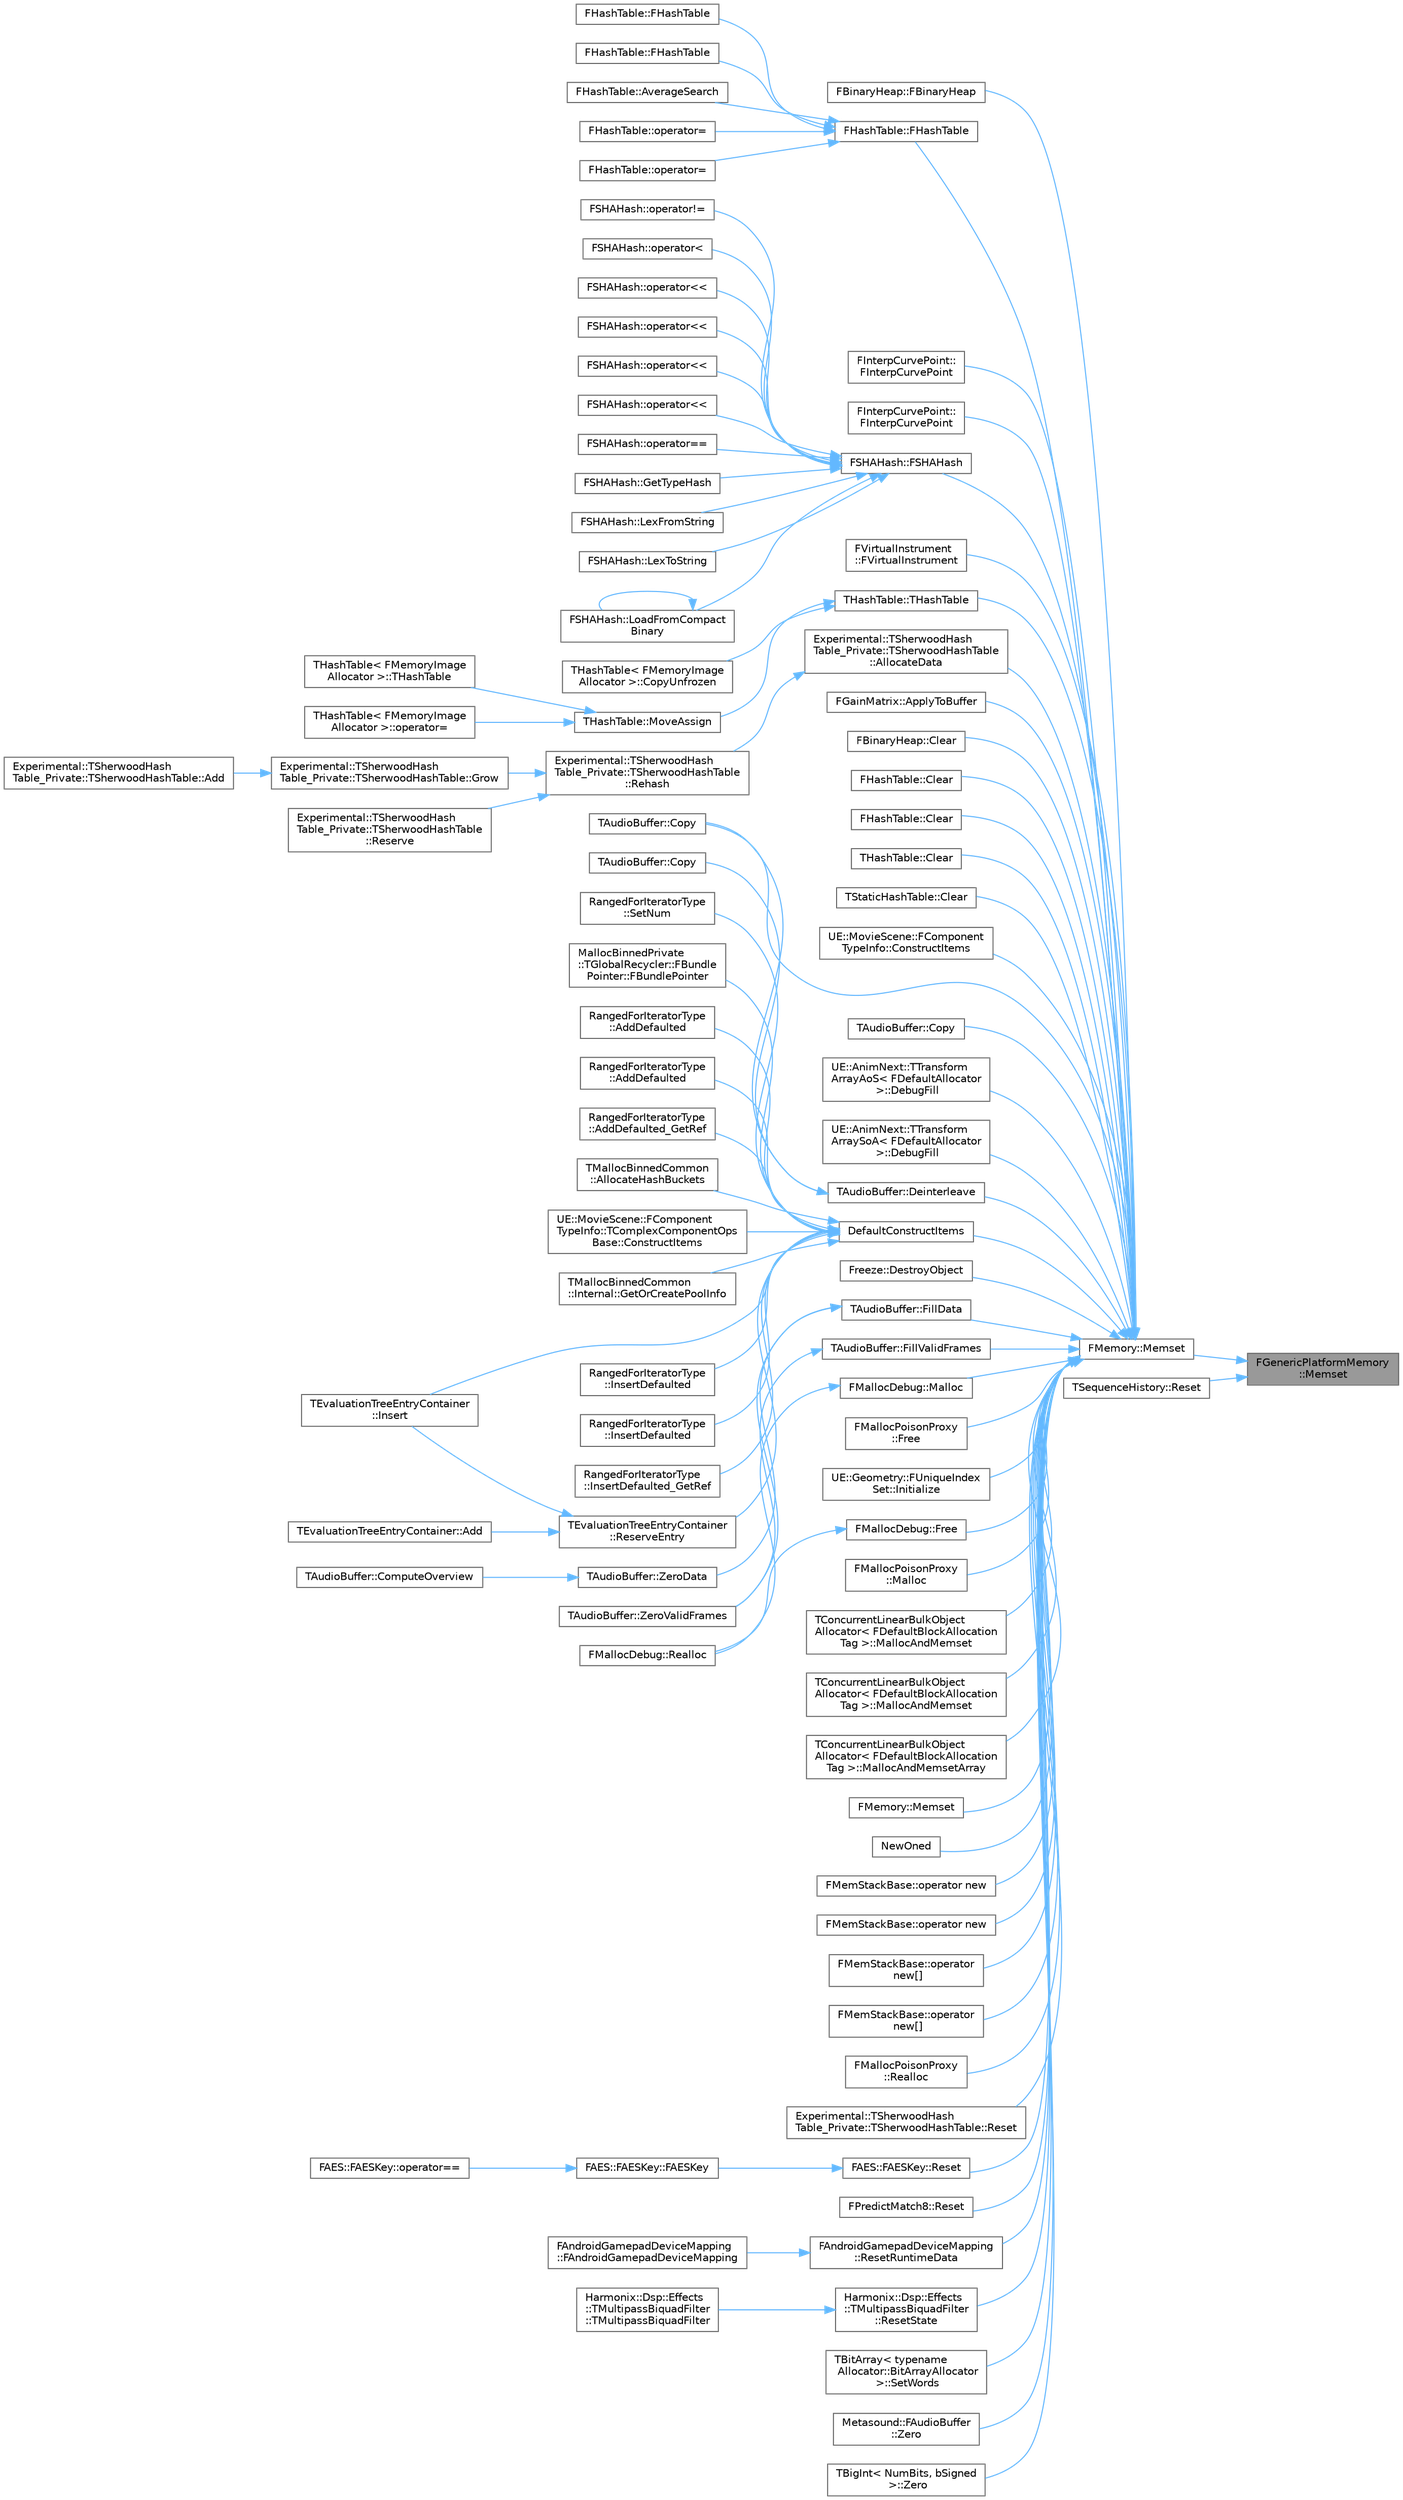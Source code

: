 digraph "FGenericPlatformMemory::Memset"
{
 // INTERACTIVE_SVG=YES
 // LATEX_PDF_SIZE
  bgcolor="transparent";
  edge [fontname=Helvetica,fontsize=10,labelfontname=Helvetica,labelfontsize=10];
  node [fontname=Helvetica,fontsize=10,shape=box,height=0.2,width=0.4];
  rankdir="RL";
  Node1 [id="Node000001",label="FGenericPlatformMemory\l::Memset",height=0.2,width=0.4,color="gray40", fillcolor="grey60", style="filled", fontcolor="black",tooltip=" "];
  Node1 -> Node2 [id="edge1_Node000001_Node000002",dir="back",color="steelblue1",style="solid",tooltip=" "];
  Node2 [id="Node000002",label="FMemory::Memset",height=0.2,width=0.4,color="grey40", fillcolor="white", style="filled",URL="$de/d4a/structFMemory.html#a43a3e8842ca723b208628f1bcdde41a0",tooltip=" "];
  Node2 -> Node3 [id="edge2_Node000002_Node000003",dir="back",color="steelblue1",style="solid",tooltip=" "];
  Node3 [id="Node000003",label="FBinaryHeap::FBinaryHeap",height=0.2,width=0.4,color="grey40", fillcolor="white", style="filled",URL="$dc/d1e/classFBinaryHeap.html#afa564934c5ff1e7a565a8654eb0a4800",tooltip=" "];
  Node2 -> Node4 [id="edge3_Node000002_Node000004",dir="back",color="steelblue1",style="solid",tooltip=" "];
  Node4 [id="Node000004",label="FHashTable::FHashTable",height=0.2,width=0.4,color="grey40", fillcolor="white", style="filled",URL="$d8/d18/classFHashTable.html#a98842a0df0e33a9e1c1fdc6d0244c987",tooltip=" "];
  Node4 -> Node5 [id="edge4_Node000004_Node000005",dir="back",color="steelblue1",style="solid",tooltip=" "];
  Node5 [id="Node000005",label="FHashTable::FHashTable",height=0.2,width=0.4,color="grey40", fillcolor="white", style="filled",URL="$d8/d18/classFHashTable.html#af2ad75b98ad000ef4a0300c2a09d4660",tooltip=" "];
  Node4 -> Node6 [id="edge5_Node000004_Node000006",dir="back",color="steelblue1",style="solid",tooltip=" "];
  Node6 [id="Node000006",label="FHashTable::FHashTable",height=0.2,width=0.4,color="grey40", fillcolor="white", style="filled",URL="$d8/d18/classFHashTable.html#a7baeb5c725183ef6ba178bd6c1cf9098",tooltip=" "];
  Node4 -> Node7 [id="edge6_Node000004_Node000007",dir="back",color="steelblue1",style="solid",tooltip=" "];
  Node7 [id="Node000007",label="FHashTable::AverageSearch",height=0.2,width=0.4,color="grey40", fillcolor="white", style="filled",URL="$d8/d18/classFHashTable.html#a19a588390e033739ba3e97005da353ac",tooltip=" "];
  Node4 -> Node8 [id="edge7_Node000004_Node000008",dir="back",color="steelblue1",style="solid",tooltip=" "];
  Node8 [id="Node000008",label="FHashTable::operator=",height=0.2,width=0.4,color="grey40", fillcolor="white", style="filled",URL="$d8/d18/classFHashTable.html#ae9a2ca5869c89276af8abf9e73eaf667",tooltip=" "];
  Node4 -> Node9 [id="edge8_Node000004_Node000009",dir="back",color="steelblue1",style="solid",tooltip=" "];
  Node9 [id="Node000009",label="FHashTable::operator=",height=0.2,width=0.4,color="grey40", fillcolor="white", style="filled",URL="$d8/d18/classFHashTable.html#aae437cd91a4ac8c8762435e09425a277",tooltip=" "];
  Node2 -> Node10 [id="edge9_Node000002_Node000010",dir="back",color="steelblue1",style="solid",tooltip=" "];
  Node10 [id="Node000010",label="FInterpCurvePoint::\lFInterpCurvePoint",height=0.2,width=0.4,color="grey40", fillcolor="white", style="filled",URL="$d0/d9d/classFInterpCurvePoint.html#a5e039a08da68fccae4bc4dc097a4abe7",tooltip="Constructor."];
  Node2 -> Node11 [id="edge10_Node000002_Node000011",dir="back",color="steelblue1",style="solid",tooltip=" "];
  Node11 [id="Node000011",label="FInterpCurvePoint::\lFInterpCurvePoint",height=0.2,width=0.4,color="grey40", fillcolor="white", style="filled",URL="$d0/d9d/classFInterpCurvePoint.html#aa7b9dd6134738dcff25d214e3b43579b",tooltip="Constructor which initializes all components to zero."];
  Node2 -> Node12 [id="edge11_Node000002_Node000012",dir="back",color="steelblue1",style="solid",tooltip=" "];
  Node12 [id="Node000012",label="FSHAHash::FSHAHash",height=0.2,width=0.4,color="grey40", fillcolor="white", style="filled",URL="$df/d38/classFSHAHash.html#a9fb02e35dbd829beb3473f10fadff2e4",tooltip=" "];
  Node12 -> Node13 [id="edge12_Node000012_Node000013",dir="back",color="steelblue1",style="solid",tooltip=" "];
  Node13 [id="Node000013",label="FSHAHash::GetTypeHash",height=0.2,width=0.4,color="grey40", fillcolor="white", style="filled",URL="$df/d38/classFSHAHash.html#a0298f769ebb1ac64d1b4ee8cba995612",tooltip=" "];
  Node12 -> Node14 [id="edge13_Node000012_Node000014",dir="back",color="steelblue1",style="solid",tooltip=" "];
  Node14 [id="Node000014",label="FSHAHash::LexFromString",height=0.2,width=0.4,color="grey40", fillcolor="white", style="filled",URL="$df/d38/classFSHAHash.html#ad901167722360f4b5cc9f60ce6a108e6",tooltip=" "];
  Node12 -> Node15 [id="edge14_Node000012_Node000015",dir="back",color="steelblue1",style="solid",tooltip=" "];
  Node15 [id="Node000015",label="FSHAHash::LexToString",height=0.2,width=0.4,color="grey40", fillcolor="white", style="filled",URL="$df/d38/classFSHAHash.html#a74c94ef331f2a8017f138b1f7e36430a",tooltip=" "];
  Node12 -> Node16 [id="edge15_Node000012_Node000016",dir="back",color="steelblue1",style="solid",tooltip=" "];
  Node16 [id="Node000016",label="FSHAHash::LoadFromCompact\lBinary",height=0.2,width=0.4,color="grey40", fillcolor="white", style="filled",URL="$df/d38/classFSHAHash.html#aa873c905988d47bcc412906649aa0a3b",tooltip=" "];
  Node16 -> Node16 [id="edge16_Node000016_Node000016",dir="back",color="steelblue1",style="solid",tooltip=" "];
  Node12 -> Node17 [id="edge17_Node000012_Node000017",dir="back",color="steelblue1",style="solid",tooltip=" "];
  Node17 [id="Node000017",label="FSHAHash::operator!=",height=0.2,width=0.4,color="grey40", fillcolor="white", style="filled",URL="$df/d38/classFSHAHash.html#a9ecdf0605fc8973b16cdb28e86395b17",tooltip=" "];
  Node12 -> Node18 [id="edge18_Node000012_Node000018",dir="back",color="steelblue1",style="solid",tooltip=" "];
  Node18 [id="Node000018",label="FSHAHash::operator\<",height=0.2,width=0.4,color="grey40", fillcolor="white", style="filled",URL="$df/d38/classFSHAHash.html#a57b423d6cc20dd691a2ff8b990602182",tooltip=" "];
  Node12 -> Node19 [id="edge19_Node000012_Node000019",dir="back",color="steelblue1",style="solid",tooltip=" "];
  Node19 [id="Node000019",label="FSHAHash::operator\<\<",height=0.2,width=0.4,color="grey40", fillcolor="white", style="filled",URL="$df/d38/classFSHAHash.html#aee4b479b1056ce597bce80b022f08c0e",tooltip=" "];
  Node12 -> Node20 [id="edge20_Node000012_Node000020",dir="back",color="steelblue1",style="solid",tooltip=" "];
  Node20 [id="Node000020",label="FSHAHash::operator\<\<",height=0.2,width=0.4,color="grey40", fillcolor="white", style="filled",URL="$df/d38/classFSHAHash.html#a31e961810ea300405e4a21f9d3104be4",tooltip=" "];
  Node12 -> Node21 [id="edge21_Node000012_Node000021",dir="back",color="steelblue1",style="solid",tooltip=" "];
  Node21 [id="Node000021",label="FSHAHash::operator\<\<",height=0.2,width=0.4,color="grey40", fillcolor="white", style="filled",URL="$df/d38/classFSHAHash.html#a122be13ec3bf2e9a706dfdeff2b6863e",tooltip=" "];
  Node12 -> Node22 [id="edge22_Node000012_Node000022",dir="back",color="steelblue1",style="solid",tooltip=" "];
  Node22 [id="Node000022",label="FSHAHash::operator\<\<",height=0.2,width=0.4,color="grey40", fillcolor="white", style="filled",URL="$df/d38/classFSHAHash.html#a47028af5b2671411289f808fe44903fc",tooltip=" "];
  Node12 -> Node23 [id="edge23_Node000012_Node000023",dir="back",color="steelblue1",style="solid",tooltip=" "];
  Node23 [id="Node000023",label="FSHAHash::operator==",height=0.2,width=0.4,color="grey40", fillcolor="white", style="filled",URL="$df/d38/classFSHAHash.html#a7e3bd734dddc7837f6df56e09251cfd9",tooltip=" "];
  Node2 -> Node24 [id="edge24_Node000002_Node000024",dir="back",color="steelblue1",style="solid",tooltip=" "];
  Node24 [id="Node000024",label="FVirtualInstrument\l::FVirtualInstrument",height=0.2,width=0.4,color="grey40", fillcolor="white", style="filled",URL="$d3/d75/classFVirtualInstrument.html#a98aba69c438d38837f45798775ec73e3",tooltip=" "];
  Node2 -> Node25 [id="edge25_Node000002_Node000025",dir="back",color="steelblue1",style="solid",tooltip=" "];
  Node25 [id="Node000025",label="THashTable::THashTable",height=0.2,width=0.4,color="grey40", fillcolor="white", style="filled",URL="$d7/d61/classTHashTable.html#a03025107e4e2274d3bc84a254d8da8da",tooltip=" "];
  Node25 -> Node26 [id="edge26_Node000025_Node000026",dir="back",color="steelblue1",style="solid",tooltip=" "];
  Node26 [id="Node000026",label="THashTable\< FMemoryImage\lAllocator \>::CopyUnfrozen",height=0.2,width=0.4,color="grey40", fillcolor="white", style="filled",URL="$d7/d61/classTHashTable.html#a13be95514b6e746f5e0fccad61cf4ce5",tooltip=" "];
  Node25 -> Node27 [id="edge27_Node000025_Node000027",dir="back",color="steelblue1",style="solid",tooltip=" "];
  Node27 [id="Node000027",label="THashTable::MoveAssign",height=0.2,width=0.4,color="grey40", fillcolor="white", style="filled",URL="$d7/d61/classTHashTable.html#a11f34632e7f2e06ba4c09116fe58a1c0",tooltip=" "];
  Node27 -> Node28 [id="edge28_Node000027_Node000028",dir="back",color="steelblue1",style="solid",tooltip=" "];
  Node28 [id="Node000028",label="THashTable\< FMemoryImage\lAllocator \>::THashTable",height=0.2,width=0.4,color="grey40", fillcolor="white", style="filled",URL="$d7/d61/classTHashTable.html#a42c857f6e6ded81330bb443dcd9454d4",tooltip=" "];
  Node27 -> Node29 [id="edge29_Node000027_Node000029",dir="back",color="steelblue1",style="solid",tooltip=" "];
  Node29 [id="Node000029",label="THashTable\< FMemoryImage\lAllocator \>::operator=",height=0.2,width=0.4,color="grey40", fillcolor="white", style="filled",URL="$d7/d61/classTHashTable.html#adc3cfebe879e0a6e051d080d480a923a",tooltip=" "];
  Node2 -> Node30 [id="edge30_Node000002_Node000030",dir="back",color="steelblue1",style="solid",tooltip=" "];
  Node30 [id="Node000030",label="Experimental::TSherwoodHash\lTable_Private::TSherwoodHashTable\l::AllocateData",height=0.2,width=0.4,color="grey40", fillcolor="white", style="filled",URL="$dd/d04/structExperimental_1_1TSherwoodHashTable__Private_1_1TSherwoodHashTable.html#a7f08078b680ece3a42f55b684de01e10",tooltip=" "];
  Node30 -> Node31 [id="edge31_Node000030_Node000031",dir="back",color="steelblue1",style="solid",tooltip=" "];
  Node31 [id="Node000031",label="Experimental::TSherwoodHash\lTable_Private::TSherwoodHashTable\l::Rehash",height=0.2,width=0.4,color="grey40", fillcolor="white", style="filled",URL="$dd/d04/structExperimental_1_1TSherwoodHashTable__Private_1_1TSherwoodHashTable.html#ab7ac93b4bb0ca5aa43939e1904ef7b2b",tooltip=" "];
  Node31 -> Node32 [id="edge32_Node000031_Node000032",dir="back",color="steelblue1",style="solid",tooltip=" "];
  Node32 [id="Node000032",label="Experimental::TSherwoodHash\lTable_Private::TSherwoodHashTable::Grow",height=0.2,width=0.4,color="grey40", fillcolor="white", style="filled",URL="$dd/d04/structExperimental_1_1TSherwoodHashTable__Private_1_1TSherwoodHashTable.html#a0d4586aefadc5578e63d36b7aa017fa6",tooltip=" "];
  Node32 -> Node33 [id="edge33_Node000032_Node000033",dir="back",color="steelblue1",style="solid",tooltip=" "];
  Node33 [id="Node000033",label="Experimental::TSherwoodHash\lTable_Private::TSherwoodHashTable::Add",height=0.2,width=0.4,color="grey40", fillcolor="white", style="filled",URL="$dd/d04/structExperimental_1_1TSherwoodHashTable__Private_1_1TSherwoodHashTable.html#ae790efd571d469c3dfef284bb37c0bd8",tooltip=" "];
  Node31 -> Node34 [id="edge34_Node000031_Node000034",dir="back",color="steelblue1",style="solid",tooltip=" "];
  Node34 [id="Node000034",label="Experimental::TSherwoodHash\lTable_Private::TSherwoodHashTable\l::Reserve",height=0.2,width=0.4,color="grey40", fillcolor="white", style="filled",URL="$dd/d04/structExperimental_1_1TSherwoodHashTable__Private_1_1TSherwoodHashTable.html#a0df24f9afcbc9eec61f0ae01b9c66cfd",tooltip=" "];
  Node2 -> Node35 [id="edge35_Node000002_Node000035",dir="back",color="steelblue1",style="solid",tooltip=" "];
  Node35 [id="Node000035",label="FGainMatrix::ApplyToBuffer",height=0.2,width=0.4,color="grey40", fillcolor="white", style="filled",URL="$d6/d15/classFGainMatrix.html#a3fe432d253afc42d032248c4715df64a",tooltip=" "];
  Node2 -> Node36 [id="edge36_Node000002_Node000036",dir="back",color="steelblue1",style="solid",tooltip=" "];
  Node36 [id="Node000036",label="FBinaryHeap::Clear",height=0.2,width=0.4,color="grey40", fillcolor="white", style="filled",URL="$dc/d1e/classFBinaryHeap.html#abee55f94a52834eb125d47520354e8a1",tooltip=" "];
  Node2 -> Node37 [id="edge37_Node000002_Node000037",dir="back",color="steelblue1",style="solid",tooltip=" "];
  Node37 [id="Node000037",label="FHashTable::Clear",height=0.2,width=0.4,color="grey40", fillcolor="white", style="filled",URL="$d8/d18/classFHashTable.html#a2709cdf0b98c15f79d2a747c7c5de322",tooltip=" "];
  Node2 -> Node38 [id="edge38_Node000002_Node000038",dir="back",color="steelblue1",style="solid",tooltip=" "];
  Node38 [id="Node000038",label="FHashTable::Clear",height=0.2,width=0.4,color="grey40", fillcolor="white", style="filled",URL="$d8/d18/classFHashTable.html#a54b7cacdddb8228876bf99f6592672e7",tooltip=" "];
  Node2 -> Node39 [id="edge39_Node000002_Node000039",dir="back",color="steelblue1",style="solid",tooltip=" "];
  Node39 [id="Node000039",label="THashTable::Clear",height=0.2,width=0.4,color="grey40", fillcolor="white", style="filled",URL="$d7/d61/classTHashTable.html#a59e5e2b88825930142c72dcf2aa15ff4",tooltip=" "];
  Node2 -> Node40 [id="edge40_Node000002_Node000040",dir="back",color="steelblue1",style="solid",tooltip=" "];
  Node40 [id="Node000040",label="TStaticHashTable::Clear",height=0.2,width=0.4,color="grey40", fillcolor="white", style="filled",URL="$dc/d7b/classTStaticHashTable.html#a791710c98bf228c62d985037d44e35bc",tooltip=" "];
  Node2 -> Node41 [id="edge41_Node000002_Node000041",dir="back",color="steelblue1",style="solid",tooltip=" "];
  Node41 [id="Node000041",label="UE::MovieScene::FComponent\lTypeInfo::ConstructItems",height=0.2,width=0.4,color="grey40", fillcolor="white", style="filled",URL="$dd/d04/structUE_1_1MovieScene_1_1FComponentTypeInfo.html#a92a59efc5bba0fdf9ba8fce101793ca8",tooltip="Construct a contiguous array of components."];
  Node2 -> Node42 [id="edge42_Node000002_Node000042",dir="back",color="steelblue1",style="solid",tooltip=" "];
  Node42 [id="Node000042",label="TAudioBuffer::Copy",height=0.2,width=0.4,color="grey40", fillcolor="white", style="filled",URL="$d6/d2f/classTAudioBuffer.html#af12fae149416f72f1fa354594d8c591f",tooltip=" "];
  Node2 -> Node43 [id="edge43_Node000002_Node000043",dir="back",color="steelblue1",style="solid",tooltip=" "];
  Node43 [id="Node000043",label="TAudioBuffer::Copy",height=0.2,width=0.4,color="grey40", fillcolor="white", style="filled",URL="$d6/d2f/classTAudioBuffer.html#a090007d5ace496115e1ef51a9cdadc33",tooltip=" "];
  Node2 -> Node44 [id="edge44_Node000002_Node000044",dir="back",color="steelblue1",style="solid",tooltip=" "];
  Node44 [id="Node000044",label="UE::AnimNext::TTransform\lArrayAoS\< FDefaultAllocator\l \>::DebugFill",height=0.2,width=0.4,color="grey40", fillcolor="white", style="filled",URL="$d5/d64/structUE_1_1AnimNext_1_1TTransformArrayAoS.html#ae1e3ec235e6ec87452194df10fda46e8",tooltip=" "];
  Node2 -> Node45 [id="edge45_Node000002_Node000045",dir="back",color="steelblue1",style="solid",tooltip=" "];
  Node45 [id="Node000045",label="UE::AnimNext::TTransform\lArraySoA\< FDefaultAllocator\l \>::DebugFill",height=0.2,width=0.4,color="grey40", fillcolor="white", style="filled",URL="$da/dbb/structUE_1_1AnimNext_1_1TTransformArraySoA.html#a157db3eadc3c2caa9199634b886eb93d",tooltip=" "];
  Node2 -> Node46 [id="edge46_Node000002_Node000046",dir="back",color="steelblue1",style="solid",tooltip=" "];
  Node46 [id="Node000046",label="DefaultConstructItems",height=0.2,width=0.4,color="grey40", fillcolor="white", style="filled",URL="$db/dea/MemoryOps_8h.html#a69f3751c9b374df224c02a4c4f6bd7b9",tooltip="Default constructs a range of items in memory."];
  Node46 -> Node47 [id="edge47_Node000046_Node000047",dir="back",color="steelblue1",style="solid",tooltip=" "];
  Node47 [id="Node000047",label="MallocBinnedPrivate\l::TGlobalRecycler::FBundle\lPointer::FBundlePointer",height=0.2,width=0.4,color="grey40", fillcolor="white", style="filled",URL="$dc/d90/structMallocBinnedPrivate_1_1TGlobalRecycler_1_1FBundlePointer.html#a815482a395a9a4680bf31b7ea03b97cc",tooltip=" "];
  Node46 -> Node48 [id="edge48_Node000046_Node000048",dir="back",color="steelblue1",style="solid",tooltip=" "];
  Node48 [id="Node000048",label="RangedForIteratorType\l::AddDefaulted",height=0.2,width=0.4,color="grey40", fillcolor="white", style="filled",URL="$d4/d52/classTArray.html#a287d1892bc39dd2a51b0c2ecd646998a",tooltip=" "];
  Node46 -> Node49 [id="edge49_Node000046_Node000049",dir="back",color="steelblue1",style="solid",tooltip=" "];
  Node49 [id="Node000049",label="RangedForIteratorType\l::AddDefaulted",height=0.2,width=0.4,color="grey40", fillcolor="white", style="filled",URL="$d4/d52/classTArray.html#a7b488704dab17ca9cc318d430055e3e6",tooltip=" "];
  Node46 -> Node50 [id="edge50_Node000046_Node000050",dir="back",color="steelblue1",style="solid",tooltip=" "];
  Node50 [id="Node000050",label="RangedForIteratorType\l::AddDefaulted_GetRef",height=0.2,width=0.4,color="grey40", fillcolor="white", style="filled",URL="$d4/d52/classTArray.html#aa487a86fd8413808d184fe1b64fef3df",tooltip=" "];
  Node46 -> Node51 [id="edge51_Node000046_Node000051",dir="back",color="steelblue1",style="solid",tooltip=" "];
  Node51 [id="Node000051",label="TMallocBinnedCommon\l::AllocateHashBuckets",height=0.2,width=0.4,color="grey40", fillcolor="white", style="filled",URL="$d1/d2b/classTMallocBinnedCommon.html#a15943b9cb2584071e24efbac3ed8e0cf",tooltip=" "];
  Node46 -> Node52 [id="edge52_Node000046_Node000052",dir="back",color="steelblue1",style="solid",tooltip=" "];
  Node52 [id="Node000052",label="UE::MovieScene::FComponent\lTypeInfo::TComplexComponentOps\lBase::ConstructItems",height=0.2,width=0.4,color="grey40", fillcolor="white", style="filled",URL="$dc/d07/structUE_1_1MovieScene_1_1FComponentTypeInfo_1_1TComplexComponentOpsBase.html#ae54bcd86be3ce12925a15c8465d46bbd",tooltip=" "];
  Node46 -> Node53 [id="edge53_Node000046_Node000053",dir="back",color="steelblue1",style="solid",tooltip=" "];
  Node53 [id="Node000053",label="TMallocBinnedCommon\l::Internal::GetOrCreatePoolInfo",height=0.2,width=0.4,color="grey40", fillcolor="white", style="filled",URL="$d3/d57/structTMallocBinnedCommon_1_1Internal.html#a5886fe74b40d2222ee6ddd51cba73786",tooltip="Gets the PoolInfo for a large block memory address."];
  Node46 -> Node54 [id="edge54_Node000046_Node000054",dir="back",color="steelblue1",style="solid",tooltip=" "];
  Node54 [id="Node000054",label="TEvaluationTreeEntryContainer\l::Insert",height=0.2,width=0.4,color="grey40", fillcolor="white", style="filled",URL="$df/d5b/structTEvaluationTreeEntryContainer.html#afae9dba31c689a19e5c73af202d79800",tooltip="Insert a new element to the entry with the specified identifier at a specific index within the entry."];
  Node46 -> Node55 [id="edge55_Node000046_Node000055",dir="back",color="steelblue1",style="solid",tooltip=" "];
  Node55 [id="Node000055",label="RangedForIteratorType\l::InsertDefaulted",height=0.2,width=0.4,color="grey40", fillcolor="white", style="filled",URL="$d4/d52/classTArray.html#a41524a322a5c6bc4d5be33f3b0a687a7",tooltip=" "];
  Node46 -> Node56 [id="edge56_Node000046_Node000056",dir="back",color="steelblue1",style="solid",tooltip=" "];
  Node56 [id="Node000056",label="RangedForIteratorType\l::InsertDefaulted",height=0.2,width=0.4,color="grey40", fillcolor="white", style="filled",URL="$d4/d52/classTArray.html#a55eb864b40c473a8be7178016b7a22e5",tooltip=" "];
  Node46 -> Node57 [id="edge57_Node000046_Node000057",dir="back",color="steelblue1",style="solid",tooltip=" "];
  Node57 [id="Node000057",label="RangedForIteratorType\l::InsertDefaulted_GetRef",height=0.2,width=0.4,color="grey40", fillcolor="white", style="filled",URL="$d4/d52/classTArray.html#a5969da7fe936e9ca036eed79d2ddf842",tooltip=" "];
  Node46 -> Node58 [id="edge58_Node000046_Node000058",dir="back",color="steelblue1",style="solid",tooltip=" "];
  Node58 [id="Node000058",label="TEvaluationTreeEntryContainer\l::ReserveEntry",height=0.2,width=0.4,color="grey40", fillcolor="white", style="filled",URL="$df/d5b/structTEvaluationTreeEntryContainer.html#a2b5f8f36872861aac1c9f0f2487e9949",tooltip="Reserves the entry with the specified identifier to a new capacity."];
  Node58 -> Node59 [id="edge59_Node000058_Node000059",dir="back",color="steelblue1",style="solid",tooltip=" "];
  Node59 [id="Node000059",label="TEvaluationTreeEntryContainer::Add",height=0.2,width=0.4,color="grey40", fillcolor="white", style="filled",URL="$df/d5b/structTEvaluationTreeEntryContainer.html#a50c789f9797401bc8766a427824c0a40",tooltip="Add a new element to the entry contents with the specified identifier."];
  Node58 -> Node54 [id="edge60_Node000058_Node000054",dir="back",color="steelblue1",style="solid",tooltip=" "];
  Node46 -> Node60 [id="edge61_Node000046_Node000060",dir="back",color="steelblue1",style="solid",tooltip=" "];
  Node60 [id="Node000060",label="RangedForIteratorType\l::SetNum",height=0.2,width=0.4,color="grey40", fillcolor="white", style="filled",URL="$d4/d52/classTArray.html#a38b903bce3a5367f41d2268ee6a58d0a",tooltip=" "];
  Node2 -> Node61 [id="edge62_Node000002_Node000061",dir="back",color="steelblue1",style="solid",tooltip=" "];
  Node61 [id="Node000061",label="TAudioBuffer::Deinterleave",height=0.2,width=0.4,color="grey40", fillcolor="white", style="filled",URL="$d6/d2f/classTAudioBuffer.html#adfdd4306cd083d9359819e9b8e31967e",tooltip=" "];
  Node61 -> Node42 [id="edge63_Node000061_Node000042",dir="back",color="steelblue1",style="solid",tooltip=" "];
  Node61 -> Node62 [id="edge64_Node000061_Node000062",dir="back",color="steelblue1",style="solid",tooltip=" "];
  Node62 [id="Node000062",label="TAudioBuffer::Copy",height=0.2,width=0.4,color="grey40", fillcolor="white", style="filled",URL="$d6/d2f/classTAudioBuffer.html#a10bd1ca99aa9fa51a40cf5dcc74e3640",tooltip=" "];
  Node2 -> Node63 [id="edge65_Node000002_Node000063",dir="back",color="steelblue1",style="solid",tooltip=" "];
  Node63 [id="Node000063",label="Freeze::DestroyObject",height=0.2,width=0.4,color="grey40", fillcolor="white", style="filled",URL="$d3/d60/namespaceFreeze.html#a8eb7e0b96794b72e0d47be1e5b3c29e5",tooltip=" "];
  Node2 -> Node64 [id="edge66_Node000002_Node000064",dir="back",color="steelblue1",style="solid",tooltip=" "];
  Node64 [id="Node000064",label="TAudioBuffer::FillData",height=0.2,width=0.4,color="grey40", fillcolor="white", style="filled",URL="$d6/d2f/classTAudioBuffer.html#a8ca1052feab1817dc349ab33cfaf6492",tooltip=" "];
  Node64 -> Node65 [id="edge67_Node000064_Node000065",dir="back",color="steelblue1",style="solid",tooltip=" "];
  Node65 [id="Node000065",label="TAudioBuffer::ZeroData",height=0.2,width=0.4,color="grey40", fillcolor="white", style="filled",URL="$d6/d2f/classTAudioBuffer.html#a8d938c8dd998c16edfc3fca4a029f1ba",tooltip=" "];
  Node65 -> Node66 [id="edge68_Node000065_Node000066",dir="back",color="steelblue1",style="solid",tooltip=" "];
  Node66 [id="Node000066",label="TAudioBuffer::ComputeOverview",height=0.2,width=0.4,color="grey40", fillcolor="white", style="filled",URL="$d6/d2f/classTAudioBuffer.html#aa153f4ad0b27cc05b81eb92413043f40",tooltip=" "];
  Node64 -> Node67 [id="edge69_Node000064_Node000067",dir="back",color="steelblue1",style="solid",tooltip=" "];
  Node67 [id="Node000067",label="TAudioBuffer::ZeroValidFrames",height=0.2,width=0.4,color="grey40", fillcolor="white", style="filled",URL="$d6/d2f/classTAudioBuffer.html#a2baec73aaa50d9318a7c78614c127685",tooltip=" "];
  Node2 -> Node68 [id="edge70_Node000002_Node000068",dir="back",color="steelblue1",style="solid",tooltip=" "];
  Node68 [id="Node000068",label="TAudioBuffer::FillValidFrames",height=0.2,width=0.4,color="grey40", fillcolor="white", style="filled",URL="$d6/d2f/classTAudioBuffer.html#a7f684717cd43e24b0c060e8f7723162f",tooltip=" "];
  Node68 -> Node67 [id="edge71_Node000068_Node000067",dir="back",color="steelblue1",style="solid",tooltip=" "];
  Node2 -> Node69 [id="edge72_Node000002_Node000069",dir="back",color="steelblue1",style="solid",tooltip=" "];
  Node69 [id="Node000069",label="FMallocDebug::Free",height=0.2,width=0.4,color="grey40", fillcolor="white", style="filled",URL="$d2/dd4/classFMallocDebug.html#a87a30e124044ac668404813debe14109",tooltip="Free."];
  Node69 -> Node70 [id="edge73_Node000069_Node000070",dir="back",color="steelblue1",style="solid",tooltip=" "];
  Node70 [id="Node000070",label="FMallocDebug::Realloc",height=0.2,width=0.4,color="grey40", fillcolor="white", style="filled",URL="$d2/dd4/classFMallocDebug.html#a70783da84c4f667b981d4f681e0a0f6d",tooltip="Realloc."];
  Node2 -> Node71 [id="edge74_Node000002_Node000071",dir="back",color="steelblue1",style="solid",tooltip=" "];
  Node71 [id="Node000071",label="FMallocPoisonProxy\l::Free",height=0.2,width=0.4,color="grey40", fillcolor="white", style="filled",URL="$d4/d4c/classFMallocPoisonProxy.html#a6cc62960ff4058454cfcf7a3c05c120a",tooltip="Free."];
  Node2 -> Node72 [id="edge75_Node000002_Node000072",dir="back",color="steelblue1",style="solid",tooltip=" "];
  Node72 [id="Node000072",label="UE::Geometry::FUniqueIndex\lSet::Initialize",height=0.2,width=0.4,color="grey40", fillcolor="white", style="filled",URL="$d9/d71/classUE_1_1Geometry_1_1FUniqueIndexSet.html#a72babc5a3e6aa21c98615ca932cd8c14",tooltip="Initialize the set with maximum index."];
  Node2 -> Node73 [id="edge76_Node000002_Node000073",dir="back",color="steelblue1",style="solid",tooltip=" "];
  Node73 [id="Node000073",label="FMallocDebug::Malloc",height=0.2,width=0.4,color="grey40", fillcolor="white", style="filled",URL="$d2/dd4/classFMallocDebug.html#a283fb8eb78fc0aa2925206a853199630",tooltip="Malloc."];
  Node73 -> Node70 [id="edge77_Node000073_Node000070",dir="back",color="steelblue1",style="solid",tooltip=" "];
  Node2 -> Node74 [id="edge78_Node000002_Node000074",dir="back",color="steelblue1",style="solid",tooltip=" "];
  Node74 [id="Node000074",label="FMallocPoisonProxy\l::Malloc",height=0.2,width=0.4,color="grey40", fillcolor="white", style="filled",URL="$d4/d4c/classFMallocPoisonProxy.html#a6011147243d3998d76886a14c6ac8943",tooltip="Malloc."];
  Node2 -> Node75 [id="edge79_Node000002_Node000075",dir="back",color="steelblue1",style="solid",tooltip=" "];
  Node75 [id="Node000075",label="TConcurrentLinearBulkObject\lAllocator\< FDefaultBlockAllocation\lTag \>::MallocAndMemset",height=0.2,width=0.4,color="grey40", fillcolor="white", style="filled",URL="$de/d11/classTConcurrentLinearBulkObjectAllocator.html#a080c0d25dbfcffbf5f74f91483aeb2c7",tooltip=" "];
  Node2 -> Node76 [id="edge80_Node000002_Node000076",dir="back",color="steelblue1",style="solid",tooltip=" "];
  Node76 [id="Node000076",label="TConcurrentLinearBulkObject\lAllocator\< FDefaultBlockAllocation\lTag \>::MallocAndMemset",height=0.2,width=0.4,color="grey40", fillcolor="white", style="filled",URL="$de/d11/classTConcurrentLinearBulkObjectAllocator.html#a0fb497759a867330ddfde63299e5df96",tooltip=" "];
  Node2 -> Node77 [id="edge81_Node000002_Node000077",dir="back",color="steelblue1",style="solid",tooltip=" "];
  Node77 [id="Node000077",label="TConcurrentLinearBulkObject\lAllocator\< FDefaultBlockAllocation\lTag \>::MallocAndMemsetArray",height=0.2,width=0.4,color="grey40", fillcolor="white", style="filled",URL="$de/d11/classTConcurrentLinearBulkObjectAllocator.html#ae1901216f65ec01169ef6a6d1d068ddb",tooltip=" "];
  Node2 -> Node78 [id="edge82_Node000002_Node000078",dir="back",color="steelblue1",style="solid",tooltip=" "];
  Node78 [id="Node000078",label="FMemory::Memset",height=0.2,width=0.4,color="grey40", fillcolor="white", style="filled",URL="$de/d4a/structFMemory.html#ab62698728b0c8fadbcc36ce415d94c3e",tooltip=" "];
  Node2 -> Node79 [id="edge83_Node000002_Node000079",dir="back",color="steelblue1",style="solid",tooltip=" "];
  Node79 [id="Node000079",label="NewOned",height=0.2,width=0.4,color="grey40", fillcolor="white", style="filled",URL="$d7/de0/MemStack_8h.html#a1f6f6114cd426d580b54844702c35ac8",tooltip=" "];
  Node2 -> Node80 [id="edge84_Node000002_Node000080",dir="back",color="steelblue1",style="solid",tooltip=" "];
  Node80 [id="Node000080",label="FMemStackBase::operator new",height=0.2,width=0.4,color="grey40", fillcolor="white", style="filled",URL="$dd/df6/classFMemStackBase.html#a0e9514e88713bfff980a2b12da0ffb9a",tooltip=" "];
  Node2 -> Node81 [id="edge85_Node000002_Node000081",dir="back",color="steelblue1",style="solid",tooltip=" "];
  Node81 [id="Node000081",label="FMemStackBase::operator new",height=0.2,width=0.4,color="grey40", fillcolor="white", style="filled",URL="$dd/df6/classFMemStackBase.html#ae2b07dd39bae5d8e0a4471fd97d0d2e0",tooltip=" "];
  Node2 -> Node82 [id="edge86_Node000002_Node000082",dir="back",color="steelblue1",style="solid",tooltip=" "];
  Node82 [id="Node000082",label="FMemStackBase::operator\l new[]",height=0.2,width=0.4,color="grey40", fillcolor="white", style="filled",URL="$dd/df6/classFMemStackBase.html#a7cef3adac7bc548731313b6c0c1eb604",tooltip=" "];
  Node2 -> Node83 [id="edge87_Node000002_Node000083",dir="back",color="steelblue1",style="solid",tooltip=" "];
  Node83 [id="Node000083",label="FMemStackBase::operator\l new[]",height=0.2,width=0.4,color="grey40", fillcolor="white", style="filled",URL="$dd/df6/classFMemStackBase.html#ae89f532fd7ec939fe19890f8db4ce202",tooltip=" "];
  Node2 -> Node84 [id="edge88_Node000002_Node000084",dir="back",color="steelblue1",style="solid",tooltip=" "];
  Node84 [id="Node000084",label="FMallocPoisonProxy\l::Realloc",height=0.2,width=0.4,color="grey40", fillcolor="white", style="filled",URL="$d4/d4c/classFMallocPoisonProxy.html#a714ab80873f753295d0af4a4571c77d5",tooltip="Realloc."];
  Node2 -> Node85 [id="edge89_Node000002_Node000085",dir="back",color="steelblue1",style="solid",tooltip=" "];
  Node85 [id="Node000085",label="Experimental::TSherwoodHash\lTable_Private::TSherwoodHashTable::Reset",height=0.2,width=0.4,color="grey40", fillcolor="white", style="filled",URL="$dd/d04/structExperimental_1_1TSherwoodHashTable__Private_1_1TSherwoodHashTable.html#a9718ff00916ada7c17e3155325106d35",tooltip=" "];
  Node2 -> Node86 [id="edge90_Node000002_Node000086",dir="back",color="steelblue1",style="solid",tooltip=" "];
  Node86 [id="Node000086",label="FAES::FAESKey::Reset",height=0.2,width=0.4,color="grey40", fillcolor="white", style="filled",URL="$d5/db8/structFAES_1_1FAESKey.html#a313a11dc2583abf69e128382f5d8246e",tooltip=" "];
  Node86 -> Node87 [id="edge91_Node000086_Node000087",dir="back",color="steelblue1",style="solid",tooltip=" "];
  Node87 [id="Node000087",label="FAES::FAESKey::FAESKey",height=0.2,width=0.4,color="grey40", fillcolor="white", style="filled",URL="$d5/db8/structFAES_1_1FAESKey.html#a05b2c3a3d089f8ab9a3eee07554d9052",tooltip=" "];
  Node87 -> Node88 [id="edge92_Node000087_Node000088",dir="back",color="steelblue1",style="solid",tooltip=" "];
  Node88 [id="Node000088",label="FAES::FAESKey::operator==",height=0.2,width=0.4,color="grey40", fillcolor="white", style="filled",URL="$d5/db8/structFAES_1_1FAESKey.html#aa48e99421f9ac646315291b7f29027ff",tooltip=" "];
  Node2 -> Node89 [id="edge93_Node000002_Node000089",dir="back",color="steelblue1",style="solid",tooltip=" "];
  Node89 [id="Node000089",label="FPredictMatch8::Reset",height=0.2,width=0.4,color="grey40", fillcolor="white", style="filled",URL="$da/dcc/structFPredictMatch8.html#a72cb944157b76cf964d82185541e6d20",tooltip=" "];
  Node2 -> Node90 [id="edge94_Node000002_Node000090",dir="back",color="steelblue1",style="solid",tooltip=" "];
  Node90 [id="Node000090",label="FAndroidGamepadDeviceMapping\l::ResetRuntimeData",height=0.2,width=0.4,color="grey40", fillcolor="white", style="filled",URL="$d0/da9/structFAndroidGamepadDeviceMapping.html#abaeced513bb11193bcb6289a7838b8d3",tooltip=" "];
  Node90 -> Node91 [id="edge95_Node000090_Node000091",dir="back",color="steelblue1",style="solid",tooltip=" "];
  Node91 [id="Node000091",label="FAndroidGamepadDeviceMapping\l::FAndroidGamepadDeviceMapping",height=0.2,width=0.4,color="grey40", fillcolor="white", style="filled",URL="$d0/da9/structFAndroidGamepadDeviceMapping.html#a548a579a17680bf38a13aae7a2f3cfc0",tooltip=" "];
  Node2 -> Node92 [id="edge96_Node000002_Node000092",dir="back",color="steelblue1",style="solid",tooltip=" "];
  Node92 [id="Node000092",label="Harmonix::Dsp::Effects\l::TMultipassBiquadFilter\l::ResetState",height=0.2,width=0.4,color="grey40", fillcolor="white", style="filled",URL="$d9/d21/classHarmonix_1_1Dsp_1_1Effects_1_1TMultipassBiquadFilter.html#a94f19f20007f99c9077d25cd27e8d224",tooltip=" "];
  Node92 -> Node93 [id="edge97_Node000092_Node000093",dir="back",color="steelblue1",style="solid",tooltip=" "];
  Node93 [id="Node000093",label="Harmonix::Dsp::Effects\l::TMultipassBiquadFilter\l::TMultipassBiquadFilter",height=0.2,width=0.4,color="grey40", fillcolor="white", style="filled",URL="$d9/d21/classHarmonix_1_1Dsp_1_1Effects_1_1TMultipassBiquadFilter.html#a05437facb5dc9992fb75de63af01bbb8",tooltip=" "];
  Node2 -> Node94 [id="edge98_Node000002_Node000094",dir="back",color="steelblue1",style="solid",tooltip=" "];
  Node94 [id="Node000094",label="TBitArray\< typename\l Allocator::BitArrayAllocator\l \>::SetWords",height=0.2,width=0.4,color="grey40", fillcolor="white", style="filled",URL="$d5/d67/classTBitArray.html#a21142a1f3c669b97876bb5ceb0930b73",tooltip=" "];
  Node2 -> Node95 [id="edge99_Node000002_Node000095",dir="back",color="steelblue1",style="solid",tooltip=" "];
  Node95 [id="Node000095",label="Metasound::FAudioBuffer\l::Zero",height=0.2,width=0.4,color="grey40", fillcolor="white", style="filled",URL="$df/dc9/classMetasound_1_1FAudioBuffer.html#aea2f40d7755fd8712603293fed8e7bef",tooltip=" "];
  Node2 -> Node96 [id="edge100_Node000002_Node000096",dir="back",color="steelblue1",style="solid",tooltip=" "];
  Node96 [id="Node000096",label="TBigInt\< NumBits, bSigned\l \>::Zero",height=0.2,width=0.4,color="grey40", fillcolor="white", style="filled",URL="$d1/db0/classTBigInt.html#aaa0c99024bb321ce259df503b59cd70d",tooltip=" "];
  Node1 -> Node97 [id="edge101_Node000001_Node000097",dir="back",color="steelblue1",style="solid",tooltip=" "];
  Node97 [id="Node000097",label="TSequenceHistory::Reset",height=0.2,width=0.4,color="grey40", fillcolor="white", style="filled",URL="$d1/d42/classTSequenceHistory.html#aef1c1523bfb1fc90f14c11692f0c0ab1",tooltip="Reset."];
}
